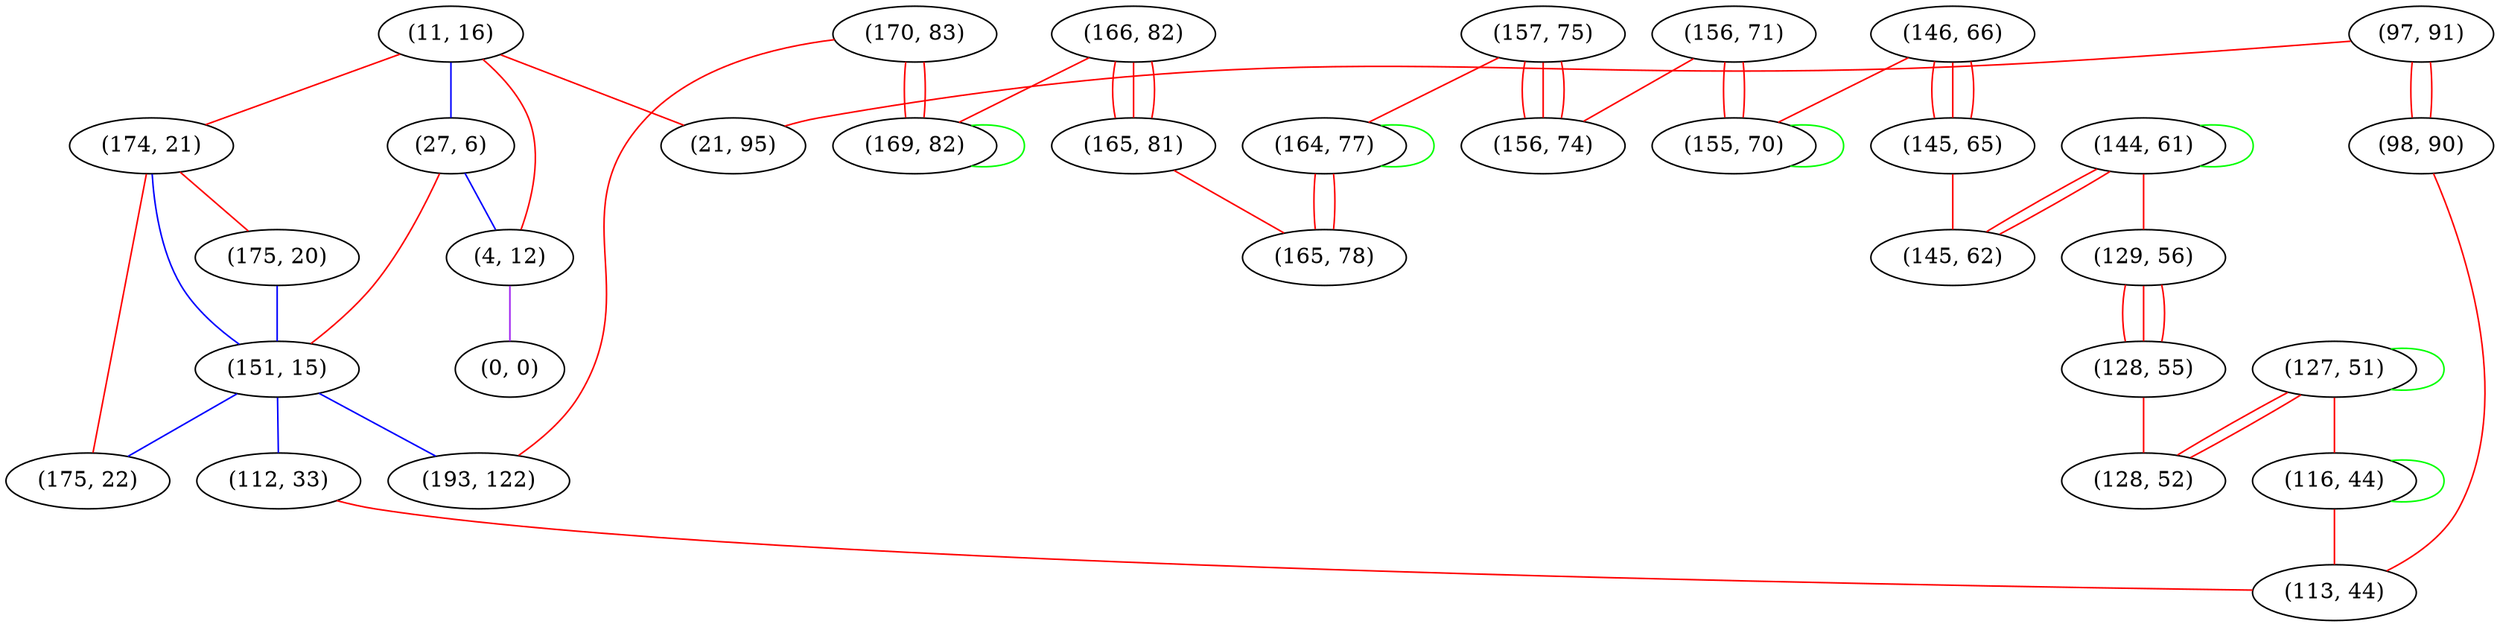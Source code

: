 graph "" {
"(11, 16)";
"(146, 66)";
"(127, 51)";
"(97, 91)";
"(144, 61)";
"(145, 65)";
"(27, 6)";
"(157, 75)";
"(164, 77)";
"(4, 12)";
"(174, 21)";
"(156, 71)";
"(129, 56)";
"(166, 82)";
"(175, 20)";
"(165, 81)";
"(170, 83)";
"(151, 15)";
"(156, 74)";
"(128, 55)";
"(98, 90)";
"(0, 0)";
"(145, 62)";
"(155, 70)";
"(165, 78)";
"(175, 22)";
"(116, 44)";
"(128, 52)";
"(193, 122)";
"(112, 33)";
"(21, 95)";
"(113, 44)";
"(169, 82)";
"(11, 16)" -- "(27, 6)"  [color=blue, key=0, weight=3];
"(11, 16)" -- "(4, 12)"  [color=red, key=0, weight=1];
"(11, 16)" -- "(174, 21)"  [color=red, key=0, weight=1];
"(11, 16)" -- "(21, 95)"  [color=red, key=0, weight=1];
"(146, 66)" -- "(145, 65)"  [color=red, key=0, weight=1];
"(146, 66)" -- "(145, 65)"  [color=red, key=1, weight=1];
"(146, 66)" -- "(145, 65)"  [color=red, key=2, weight=1];
"(146, 66)" -- "(155, 70)"  [color=red, key=0, weight=1];
"(127, 51)" -- "(127, 51)"  [color=green, key=0, weight=2];
"(127, 51)" -- "(116, 44)"  [color=red, key=0, weight=1];
"(127, 51)" -- "(128, 52)"  [color=red, key=0, weight=1];
"(127, 51)" -- "(128, 52)"  [color=red, key=1, weight=1];
"(97, 91)" -- "(21, 95)"  [color=red, key=0, weight=1];
"(97, 91)" -- "(98, 90)"  [color=red, key=0, weight=1];
"(97, 91)" -- "(98, 90)"  [color=red, key=1, weight=1];
"(144, 61)" -- "(144, 61)"  [color=green, key=0, weight=2];
"(144, 61)" -- "(129, 56)"  [color=red, key=0, weight=1];
"(144, 61)" -- "(145, 62)"  [color=red, key=0, weight=1];
"(144, 61)" -- "(145, 62)"  [color=red, key=1, weight=1];
"(145, 65)" -- "(145, 62)"  [color=red, key=0, weight=1];
"(27, 6)" -- "(4, 12)"  [color=blue, key=0, weight=3];
"(27, 6)" -- "(151, 15)"  [color=red, key=0, weight=1];
"(157, 75)" -- "(164, 77)"  [color=red, key=0, weight=1];
"(157, 75)" -- "(156, 74)"  [color=red, key=0, weight=1];
"(157, 75)" -- "(156, 74)"  [color=red, key=1, weight=1];
"(157, 75)" -- "(156, 74)"  [color=red, key=2, weight=1];
"(164, 77)" -- "(165, 78)"  [color=red, key=0, weight=1];
"(164, 77)" -- "(165, 78)"  [color=red, key=1, weight=1];
"(164, 77)" -- "(164, 77)"  [color=green, key=0, weight=2];
"(4, 12)" -- "(0, 0)"  [color=purple, key=0, weight=4];
"(174, 21)" -- "(175, 20)"  [color=red, key=0, weight=1];
"(174, 21)" -- "(175, 22)"  [color=red, key=0, weight=1];
"(174, 21)" -- "(151, 15)"  [color=blue, key=0, weight=3];
"(156, 71)" -- "(156, 74)"  [color=red, key=0, weight=1];
"(156, 71)" -- "(155, 70)"  [color=red, key=0, weight=1];
"(156, 71)" -- "(155, 70)"  [color=red, key=1, weight=1];
"(129, 56)" -- "(128, 55)"  [color=red, key=0, weight=1];
"(129, 56)" -- "(128, 55)"  [color=red, key=1, weight=1];
"(129, 56)" -- "(128, 55)"  [color=red, key=2, weight=1];
"(166, 82)" -- "(169, 82)"  [color=red, key=0, weight=1];
"(166, 82)" -- "(165, 81)"  [color=red, key=0, weight=1];
"(166, 82)" -- "(165, 81)"  [color=red, key=1, weight=1];
"(166, 82)" -- "(165, 81)"  [color=red, key=2, weight=1];
"(175, 20)" -- "(151, 15)"  [color=blue, key=0, weight=3];
"(165, 81)" -- "(165, 78)"  [color=red, key=0, weight=1];
"(170, 83)" -- "(169, 82)"  [color=red, key=0, weight=1];
"(170, 83)" -- "(169, 82)"  [color=red, key=1, weight=1];
"(170, 83)" -- "(193, 122)"  [color=red, key=0, weight=1];
"(151, 15)" -- "(175, 22)"  [color=blue, key=0, weight=3];
"(151, 15)" -- "(112, 33)"  [color=blue, key=0, weight=3];
"(151, 15)" -- "(193, 122)"  [color=blue, key=0, weight=3];
"(128, 55)" -- "(128, 52)"  [color=red, key=0, weight=1];
"(98, 90)" -- "(113, 44)"  [color=red, key=0, weight=1];
"(155, 70)" -- "(155, 70)"  [color=green, key=0, weight=2];
"(116, 44)" -- "(116, 44)"  [color=green, key=0, weight=2];
"(116, 44)" -- "(113, 44)"  [color=red, key=0, weight=1];
"(112, 33)" -- "(113, 44)"  [color=red, key=0, weight=1];
"(169, 82)" -- "(169, 82)"  [color=green, key=0, weight=2];
}
